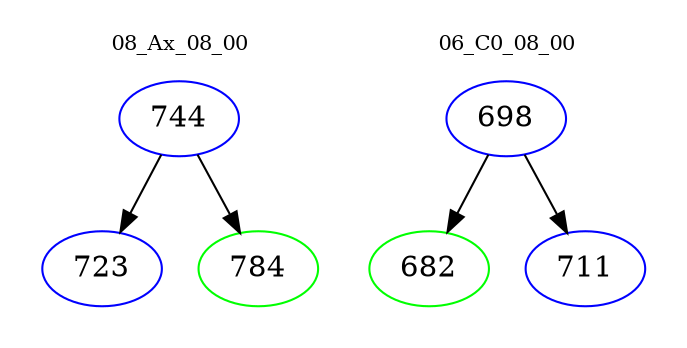 digraph{
subgraph cluster_0 {
color = white
label = "08_Ax_08_00";
fontsize=10;
T0_744 [label="744", color="blue"]
T0_744 -> T0_723 [color="black"]
T0_723 [label="723", color="blue"]
T0_744 -> T0_784 [color="black"]
T0_784 [label="784", color="green"]
}
subgraph cluster_1 {
color = white
label = "06_C0_08_00";
fontsize=10;
T1_698 [label="698", color="blue"]
T1_698 -> T1_682 [color="black"]
T1_682 [label="682", color="green"]
T1_698 -> T1_711 [color="black"]
T1_711 [label="711", color="blue"]
}
}
